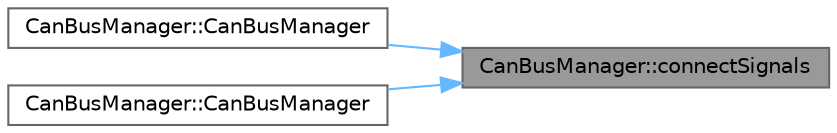 digraph "CanBusManager::connectSignals"
{
 // LATEX_PDF_SIZE
  bgcolor="transparent";
  edge [fontname=Helvetica,fontsize=10,labelfontname=Helvetica,labelfontsize=10];
  node [fontname=Helvetica,fontsize=10,shape=box,height=0.2,width=0.4];
  rankdir="RL";
  Node1 [id="Node000001",label="CanBusManager::connectSignals",height=0.2,width=0.4,color="gray40", fillcolor="grey60", style="filled", fontcolor="black",tooltip="Method to connect signals."];
  Node1 -> Node2 [id="edge1_Node000001_Node000002",dir="back",color="steelblue1",style="solid",tooltip=" "];
  Node2 [id="Node000002",label="CanBusManager::CanBusManager",height=0.2,width=0.4,color="grey40", fillcolor="white", style="filled",URL="$classCanBusManager.html#ae99209d291de980c75c10f8c12231a30",tooltip="Construct a new CanBusManager::CanBusManager object."];
  Node1 -> Node3 [id="edge2_Node000001_Node000003",dir="back",color="steelblue1",style="solid",tooltip=" "];
  Node3 [id="Node000003",label="CanBusManager::CanBusManager",height=0.2,width=0.4,color="grey40", fillcolor="white", style="filled",URL="$classCanBusManager.html#a6fb7d4430dd1f3bf9ea2d19370978fbf",tooltip="Construct a new CanBusManager::CanBusManager object."];
}
